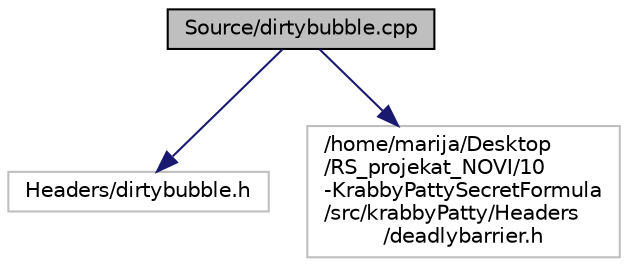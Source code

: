 digraph "Source/dirtybubble.cpp"
{
 // LATEX_PDF_SIZE
  edge [fontname="Helvetica",fontsize="10",labelfontname="Helvetica",labelfontsize="10"];
  node [fontname="Helvetica",fontsize="10",shape=record];
  Node1 [label="Source/dirtybubble.cpp",height=0.2,width=0.4,color="black", fillcolor="grey75", style="filled", fontcolor="black",tooltip=" "];
  Node1 -> Node2 [color="midnightblue",fontsize="10",style="solid",fontname="Helvetica"];
  Node2 [label="Headers/dirtybubble.h",height=0.2,width=0.4,color="grey75", fillcolor="white", style="filled",tooltip=" "];
  Node1 -> Node3 [color="midnightblue",fontsize="10",style="solid",fontname="Helvetica"];
  Node3 [label="/home/marija/Desktop\l/RS_projekat_NOVI/10\l-KrabbyPattySecretFormula\l/src/krabbyPatty/Headers\l/deadlybarrier.h",height=0.2,width=0.4,color="grey75", fillcolor="white", style="filled",tooltip=" "];
}
